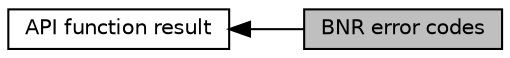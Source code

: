 digraph "BNR error codes"
{
  edge [fontname="Helvetica",fontsize="10",labelfontname="Helvetica",labelfontsize="10"];
  node [fontname="Helvetica",fontsize="10",shape=record];
  rankdir=LR;
  Node1 [label="API function result",height=0.2,width=0.4,color="black", fillcolor="white", style="filled",URL="$a00355.html",tooltip="Exceptions and error code raised by the API. "];
  Node0 [label="BNR error codes",height=0.2,width=0.4,color="black", fillcolor="grey75", style="filled", fontcolor="black"];
  Node1->Node0 [shape=plaintext, dir="back", style="solid"];
}
